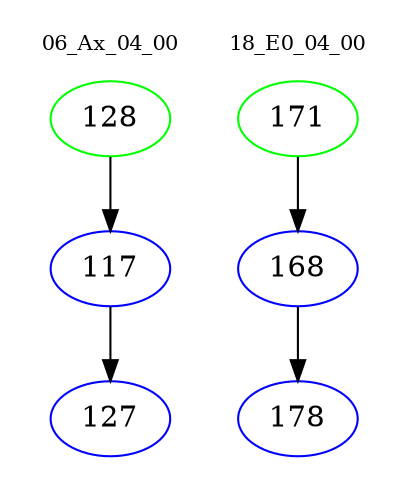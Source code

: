 digraph{
subgraph cluster_0 {
color = white
label = "06_Ax_04_00";
fontsize=10;
T0_128 [label="128", color="green"]
T0_128 -> T0_117 [color="black"]
T0_117 [label="117", color="blue"]
T0_117 -> T0_127 [color="black"]
T0_127 [label="127", color="blue"]
}
subgraph cluster_1 {
color = white
label = "18_E0_04_00";
fontsize=10;
T1_171 [label="171", color="green"]
T1_171 -> T1_168 [color="black"]
T1_168 [label="168", color="blue"]
T1_168 -> T1_178 [color="black"]
T1_178 [label="178", color="blue"]
}
}
